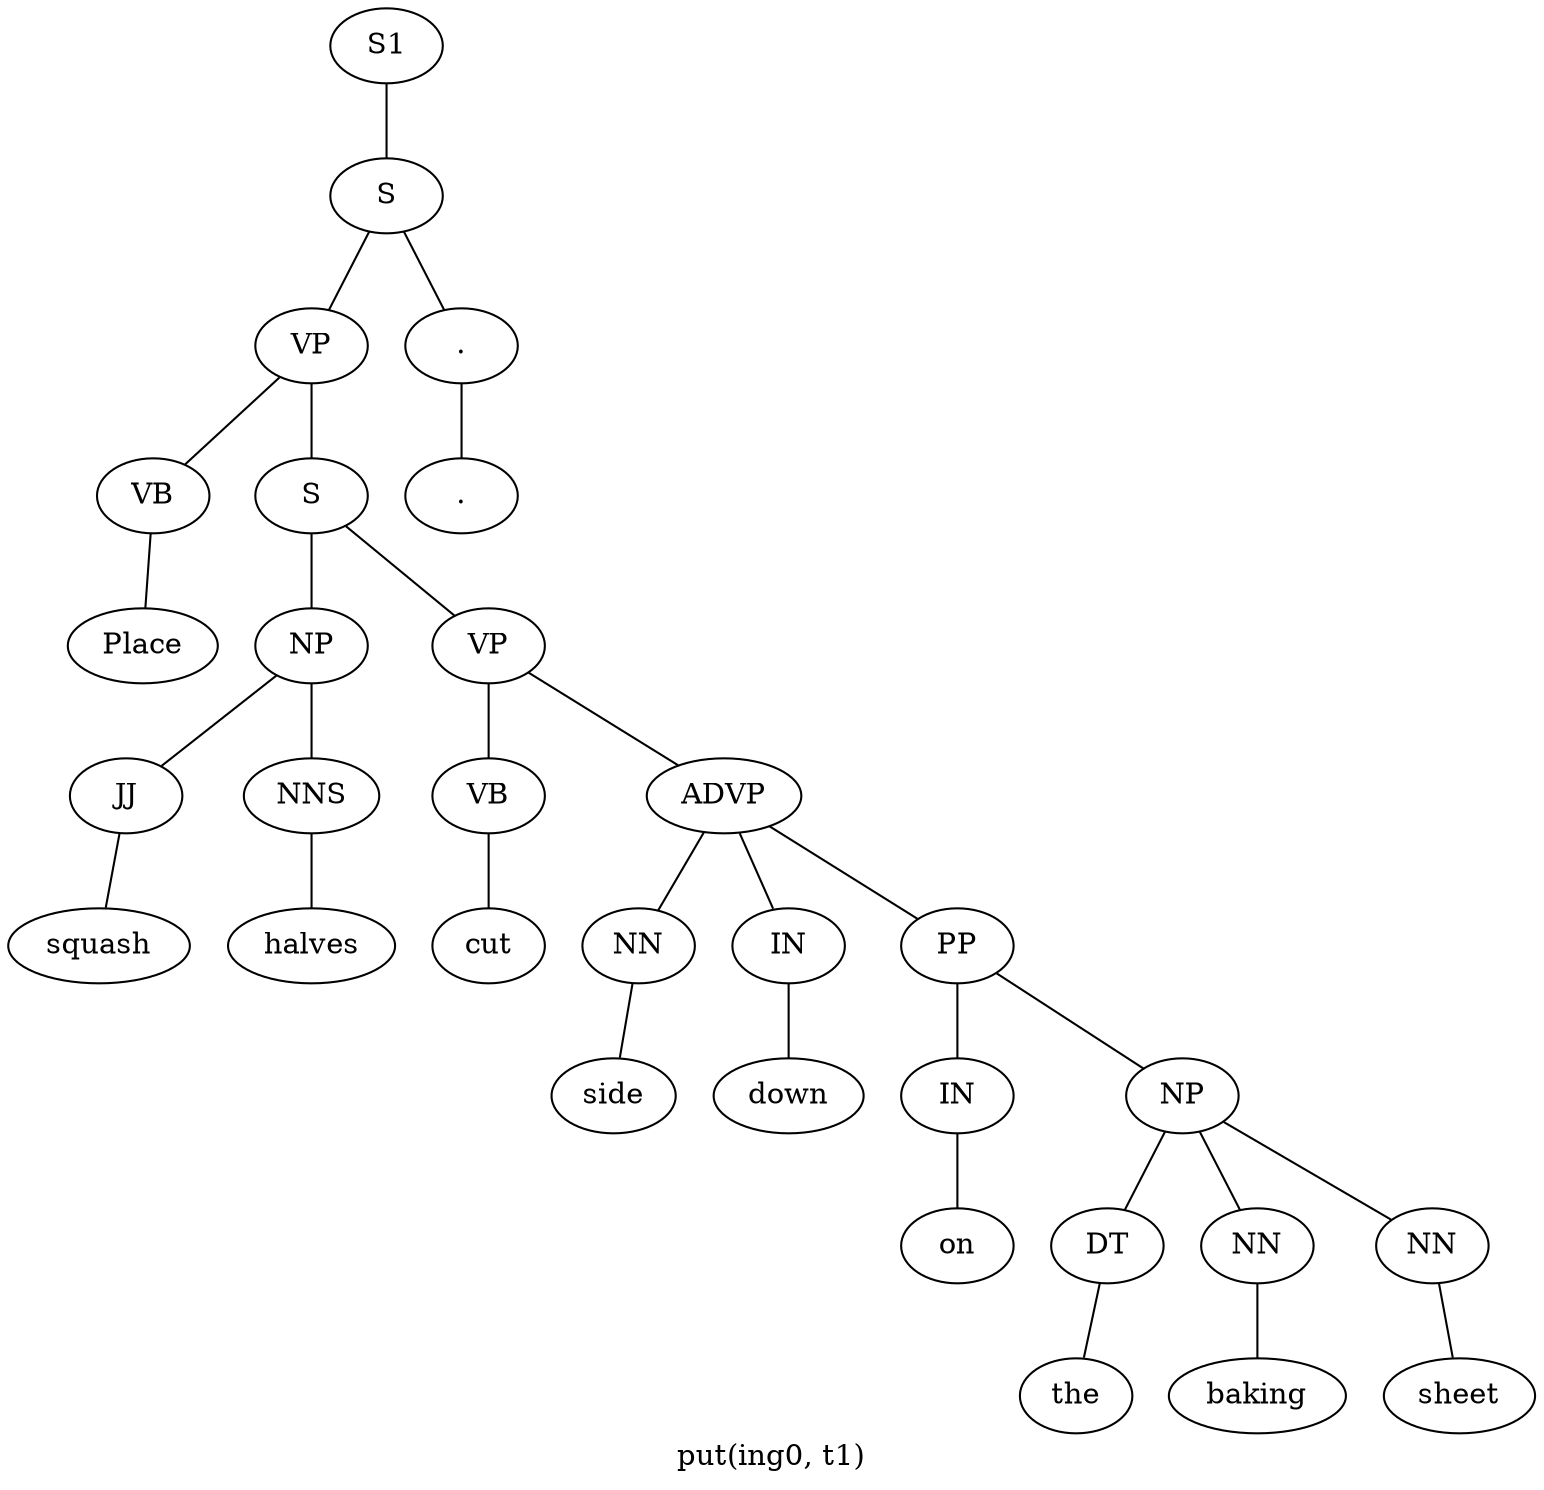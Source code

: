 graph SyntaxGraph {
	label = "put(ing0, t1)";
	Node0 [label="S1"];
	Node1 [label="S"];
	Node2 [label="VP"];
	Node3 [label="VB"];
	Node4 [label="Place"];
	Node5 [label="S"];
	Node6 [label="NP"];
	Node7 [label="JJ"];
	Node8 [label="squash"];
	Node9 [label="NNS"];
	Node10 [label="halves"];
	Node11 [label="VP"];
	Node12 [label="VB"];
	Node13 [label="cut"];
	Node14 [label="ADVP"];
	Node15 [label="NN"];
	Node16 [label="side"];
	Node17 [label="IN"];
	Node18 [label="down"];
	Node19 [label="PP"];
	Node20 [label="IN"];
	Node21 [label="on"];
	Node22 [label="NP"];
	Node23 [label="DT"];
	Node24 [label="the"];
	Node25 [label="NN"];
	Node26 [label="baking"];
	Node27 [label="NN"];
	Node28 [label="sheet"];
	Node29 [label="."];
	Node30 [label="."];

	Node0 -- Node1;
	Node1 -- Node2;
	Node1 -- Node29;
	Node2 -- Node3;
	Node2 -- Node5;
	Node3 -- Node4;
	Node5 -- Node6;
	Node5 -- Node11;
	Node6 -- Node7;
	Node6 -- Node9;
	Node7 -- Node8;
	Node9 -- Node10;
	Node11 -- Node12;
	Node11 -- Node14;
	Node12 -- Node13;
	Node14 -- Node15;
	Node14 -- Node17;
	Node14 -- Node19;
	Node15 -- Node16;
	Node17 -- Node18;
	Node19 -- Node20;
	Node19 -- Node22;
	Node20 -- Node21;
	Node22 -- Node23;
	Node22 -- Node25;
	Node22 -- Node27;
	Node23 -- Node24;
	Node25 -- Node26;
	Node27 -- Node28;
	Node29 -- Node30;
}